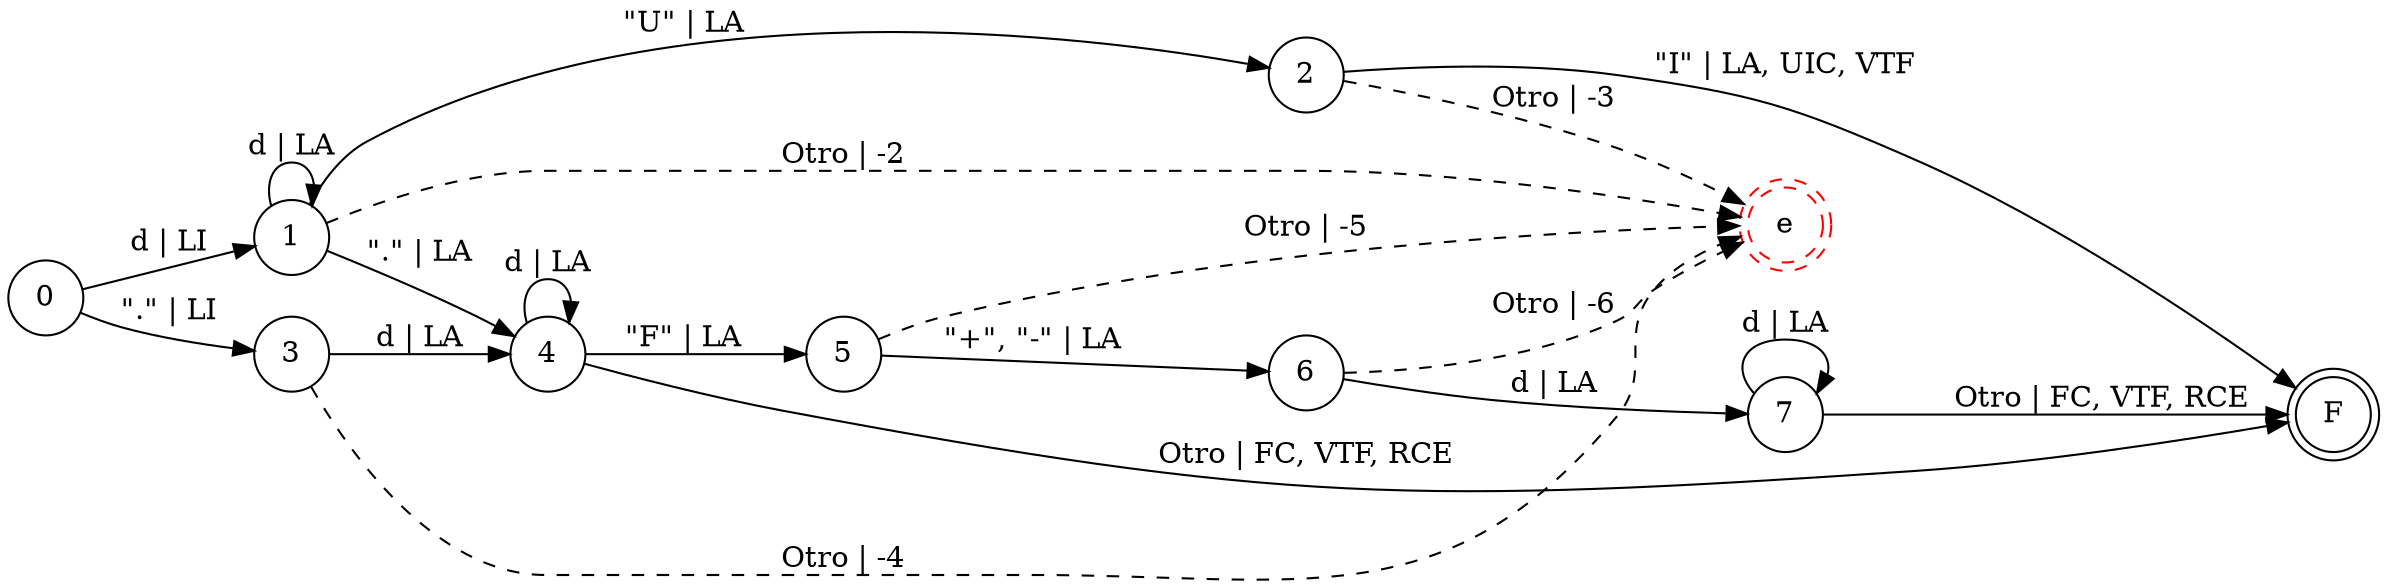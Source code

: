 digraph DFA {
    rankdir = LR;
    node [shape = circle;];
    F [shape = doublecircle;];
    eN [shape = doublecircle;style = dashed;color = red;label = "e";];
    
    0 -> 1 [label = "d | LI";];
    0 -> 3 [label = "\".\" | LI";];
    1 -> 1 [label = "d | LA";];
    1 -> 2 [label = "\"U\" | LA";];
    1 -> 4 [label = "\".\" | LA";];
    1 -> eN [label = "Otro | -2"; style = dashed;];
    2 -> eN [label = "Otro | -3"; style = dashed;];
    2 -> F [label = "\"I\" | LA, UIC, VTF";];
    3 -> 4 [label = "d | LA";];
    3 -> eN [label = "Otro | -4"; style = dashed;];
    4 -> 4 [label = "d | LA";];
    4 -> F [label = "Otro | FC, VTF, RCE";];
    4 -> 5 [label = "\"F\" | LA";];
    5 -> 6 [label = "\"+\", \"-\" | LA";];
    5 -> eN [label = "Otro | -5"; style = dashed;];
    6 -> 7 [label = "d | LA";];
    6 -> eN [label = "Otro | -6"; style = dashed;];
    7 -> 7 [label = "d | LA";];
    7 -> F [label = "Otro | FC, VTF, RCE";];
}